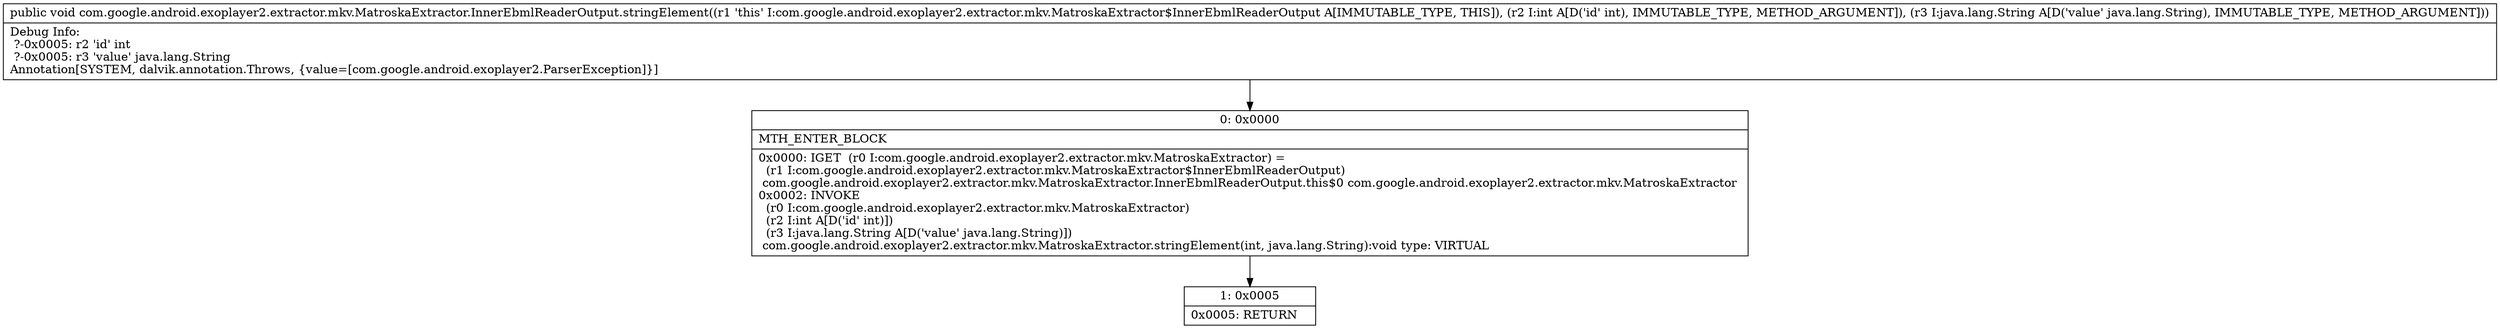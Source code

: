 digraph "CFG forcom.google.android.exoplayer2.extractor.mkv.MatroskaExtractor.InnerEbmlReaderOutput.stringElement(ILjava\/lang\/String;)V" {
Node_0 [shape=record,label="{0\:\ 0x0000|MTH_ENTER_BLOCK\l|0x0000: IGET  (r0 I:com.google.android.exoplayer2.extractor.mkv.MatroskaExtractor) = \l  (r1 I:com.google.android.exoplayer2.extractor.mkv.MatroskaExtractor$InnerEbmlReaderOutput)\l com.google.android.exoplayer2.extractor.mkv.MatroskaExtractor.InnerEbmlReaderOutput.this$0 com.google.android.exoplayer2.extractor.mkv.MatroskaExtractor \l0x0002: INVOKE  \l  (r0 I:com.google.android.exoplayer2.extractor.mkv.MatroskaExtractor)\l  (r2 I:int A[D('id' int)])\l  (r3 I:java.lang.String A[D('value' java.lang.String)])\l com.google.android.exoplayer2.extractor.mkv.MatroskaExtractor.stringElement(int, java.lang.String):void type: VIRTUAL \l}"];
Node_1 [shape=record,label="{1\:\ 0x0005|0x0005: RETURN   \l}"];
MethodNode[shape=record,label="{public void com.google.android.exoplayer2.extractor.mkv.MatroskaExtractor.InnerEbmlReaderOutput.stringElement((r1 'this' I:com.google.android.exoplayer2.extractor.mkv.MatroskaExtractor$InnerEbmlReaderOutput A[IMMUTABLE_TYPE, THIS]), (r2 I:int A[D('id' int), IMMUTABLE_TYPE, METHOD_ARGUMENT]), (r3 I:java.lang.String A[D('value' java.lang.String), IMMUTABLE_TYPE, METHOD_ARGUMENT]))  | Debug Info:\l  ?\-0x0005: r2 'id' int\l  ?\-0x0005: r3 'value' java.lang.String\lAnnotation[SYSTEM, dalvik.annotation.Throws, \{value=[com.google.android.exoplayer2.ParserException]\}]\l}"];
MethodNode -> Node_0;
Node_0 -> Node_1;
}

